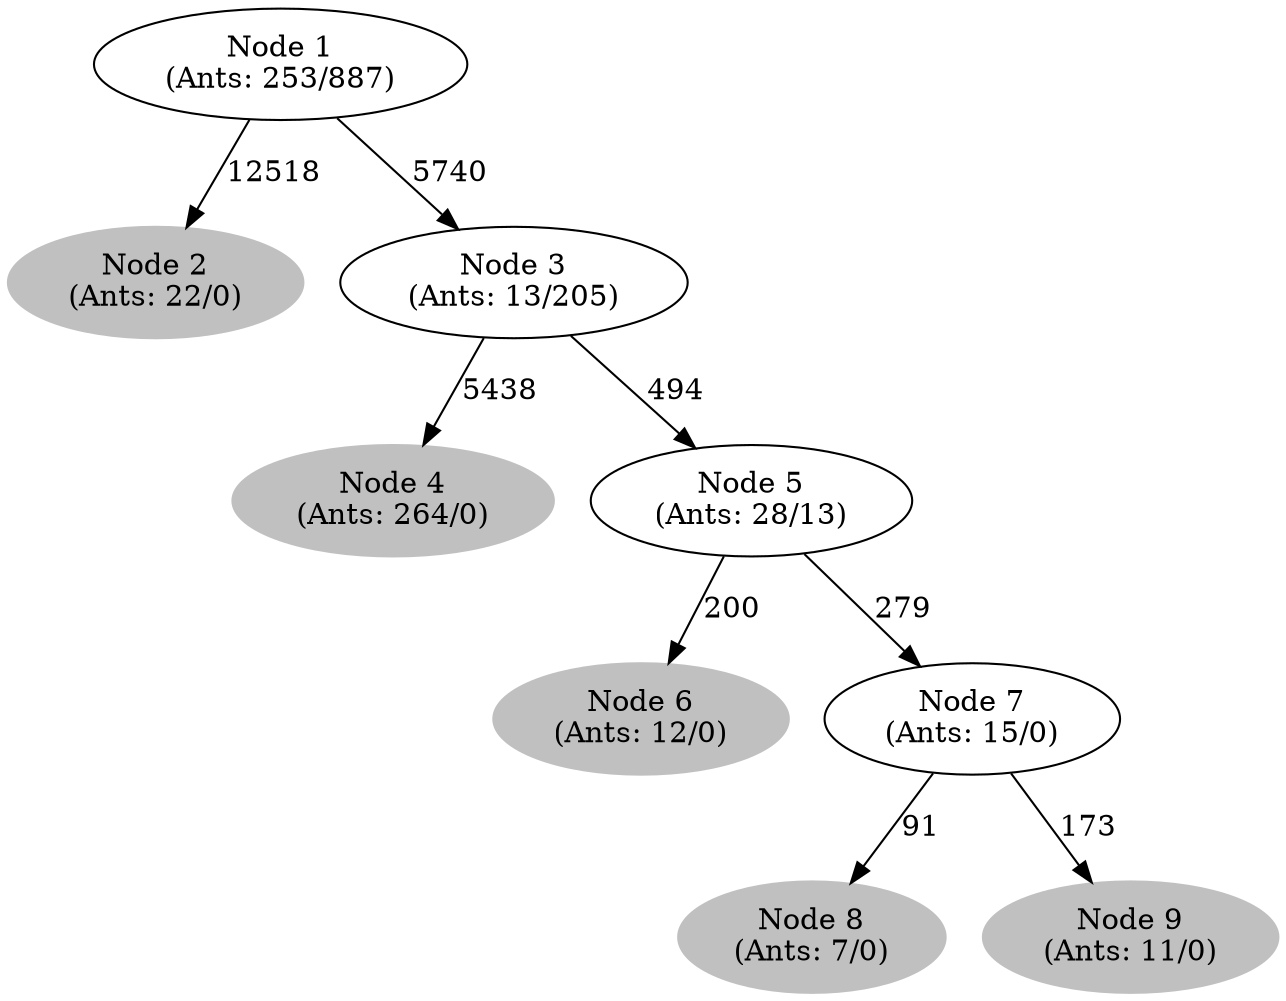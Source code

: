 digraph G {
	
	 "Node 2\n(Ants: 22/0)" [style=filled,color="gray"];
	"Node 1\n(Ants: 253/887)" -> "Node 2\n(Ants: 22/0)" [label=12518];
	 "Node 1\n(Ants: 253/887)" -> "Node 3\n(Ants: 13/205)" [label=5740];
	 "Node 4\n(Ants: 264/0)" [style=filled,color="gray"];
	"Node 3\n(Ants: 13/205)" -> "Node 4\n(Ants: 264/0)" [label=5438];
	 "Node 3\n(Ants: 13/205)" -> "Node 5\n(Ants: 28/13)" [label=494];
	 "Node 6\n(Ants: 12/0)" [style=filled,color="gray"];
	"Node 5\n(Ants: 28/13)" -> "Node 6\n(Ants: 12/0)" [label=200];
	 "Node 5\n(Ants: 28/13)" -> "Node 7\n(Ants: 15/0)" [label=279];
	 "Node 8\n(Ants: 7/0)" [style=filled,color="gray"];
	"Node 7\n(Ants: 15/0)" -> "Node 8\n(Ants: 7/0)" [label=91];
	 "Node 9\n(Ants: 11/0)" [style=filled,color="gray"];
	"Node 7\n(Ants: 15/0)" -> "Node 9\n(Ants: 11/0)" [label=173];
	 
}
